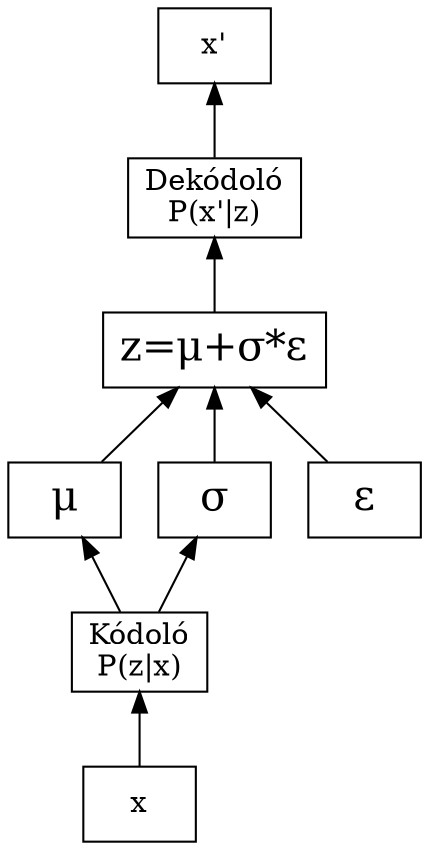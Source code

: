 digraph dl {
    graph [dpi=300]
    rankdir="BT"
    input [label="x", shape="rectangle"]
    output [label="x'", shape="rectangle"]
    encoder [label="Kódoló\nP(z|x)", shape="rectangle"]
    decoder [label="Dekódoló\nP(x'|z)", shape="rectangle"]
    mu [label="μ", shape="rectangle", fontsize=20]
    sigma [label="σ", shape="rectangle", fontsize=20]
    epsilon  [label="ε", shape="rectangle", fontsize=20]
    z [label="z=μ+σ*ε", shape="rectangle", fontsize=20]

    input -> encoder
    encoder -> mu
    encoder -> sigma
    mu -> z
    sigma -> z
    epsilon -> z
    z -> decoder
    decoder -> output
}
